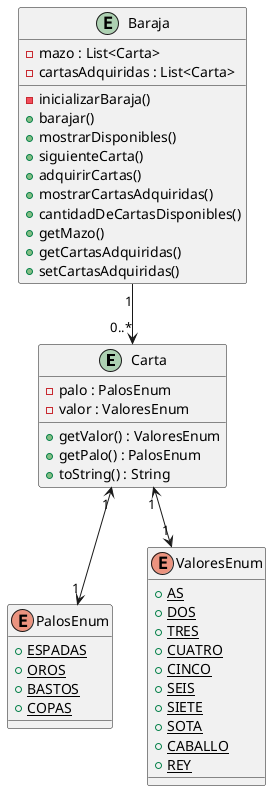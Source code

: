 @startuml juego_de_cartas

entity Carta {
    - palo : PalosEnum
    - valor : ValoresEnum
    + getValor() : ValoresEnum
    + getPalo() : PalosEnum
    + toString() : String
}

entity Baraja {
    - mazo : List<Carta>
    - cartasAdquiridas : List<Carta>
    - inicializarBaraja()
    + barajar()
    + mostrarDisponibles()
    + siguienteCarta()
    + adquirirCartas()
    + mostrarCartasAdquiridas()
    + cantidadDeCartasDisponibles()
    + getMazo()
    + getCartasAdquiridas()
    + setCartasAdquiridas()
}

enum PalosEnum {
    +  {static} ESPADAS 
    +  {static} OROS 
    +  {static} BASTOS 
    +  {static} COPAS 
}

enum ValoresEnum {
    +  {static} AS
    +  {static} DOS
    +  {static} TRES
    +  {static} CUATRO
    +  {static} CINCO
    +  {static} SEIS
    +  {static} SIETE
    +  {static} SOTA
    +  {static} CABALLO
    +  {static} REY
}

Carta "1" <--> "1" PalosEnum
Carta "1" <--> "1" ValoresEnum
Baraja "1" --> "0..*" Carta

@enduml